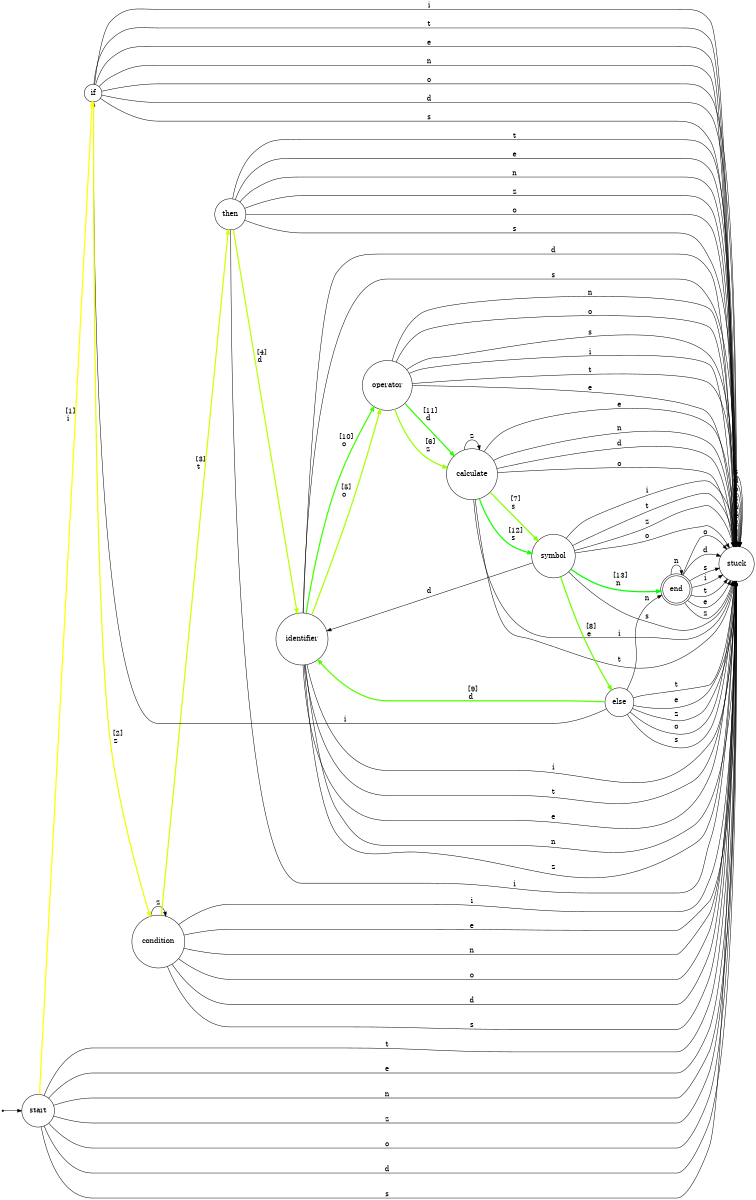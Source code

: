 digraph {
	ranksep=0.5 size="8, 8"
	rankdir=LR
	Initial [label="" fontsize=14.0 shape=point]
	calculate [fontsize=14.0 shape=circle]
	condition [fontsize=14.0 shape=circle]
	else [fontsize=14.0 shape=circle]
	end [fontsize=14.0 shape=doublecircle]
	identifier [fontsize=14.0 shape=circle]
	if [fontsize=14.0 shape=circle]
	operator [fontsize=14.0 shape=circle]
	start [fontsize=14.0 shape=circle]
	stuck [fontsize=14.0 shape=circle]
	symbol [fontsize=14.0 shape=circle]
	then [fontsize=14.0 shape=circle]
	Initial -> start [arrowsize=0.85]
	start -> if [label=" [1]
i " arrowsize=0.85 color="#ffff00" fontsize=14.0 penwidth=2.5]
	if -> condition [label=" [2]
z " arrowsize=0.85 color="#eaff00" fontsize=14.0 penwidth=2.5]
	condition -> then [label=" [3]
t " arrowsize=0.85 color="#d5ff00" fontsize=14.0 penwidth=2.5]
	then -> identifier [label=" [4]
d " arrowsize=0.85 color="#bfff00" fontsize=14.0 penwidth=2.5]
	identifier -> operator [label=" [5]
o " arrowsize=0.85 color="#aaff00" fontsize=14.0 penwidth=2.5]
	operator -> calculate [label=" [6]
z " arrowsize=0.85 color="#95ff00" fontsize=14.0 penwidth=2.5]
	calculate -> symbol [label=" [7]
s " arrowsize=0.85 color="#80ff00" fontsize=14.0 penwidth=2.5]
	symbol -> else [label=" [8]
e " arrowsize=0.85 color="#6aff00" fontsize=14.0 penwidth=2.5]
	else -> identifier [label=" [9]
d " arrowsize=0.85 color="#55ff00" fontsize=14.0 penwidth=2.5]
	identifier -> operator [label=" [10]
o " arrowsize=0.85 color="#40ff00" fontsize=14.0 penwidth=2.5]
	operator -> calculate [label=" [11]
d " arrowsize=0.85 color="#2bff00" fontsize=14.0 penwidth=2.5]
	calculate -> symbol [label=" [12]
s " arrowsize=0.85 color="#15ff00" fontsize=14.0 penwidth=2.5]
	symbol -> end [label=" [13]
n " arrowsize=0.85 color="#00ff00" fontsize=14.0 penwidth=2.5]
	start -> stuck [label=" t " arrowsize=0.85 fontsize=14.0]
	start -> stuck [label=" e " arrowsize=0.85 fontsize=14.0]
	start -> stuck [label=" n " arrowsize=0.85 fontsize=14.0]
	start -> stuck [label=" z " arrowsize=0.85 fontsize=14.0]
	start -> stuck [label=" o " arrowsize=0.85 fontsize=14.0]
	start -> stuck [label=" d " arrowsize=0.85 fontsize=14.0]
	start -> stuck [label=" s " arrowsize=0.85 fontsize=14.0]
	if -> stuck [label=" i " arrowsize=0.85 fontsize=14.0]
	if -> stuck [label=" t " arrowsize=0.85 fontsize=14.0]
	if -> stuck [label=" e " arrowsize=0.85 fontsize=14.0]
	if -> stuck [label=" n " arrowsize=0.85 fontsize=14.0]
	if -> stuck [label=" o " arrowsize=0.85 fontsize=14.0]
	if -> stuck [label=" d " arrowsize=0.85 fontsize=14.0]
	if -> stuck [label=" s " arrowsize=0.85 fontsize=14.0]
	then -> stuck [label=" i " arrowsize=0.85 fontsize=14.0]
	then -> stuck [label=" t " arrowsize=0.85 fontsize=14.0]
	then -> stuck [label=" e " arrowsize=0.85 fontsize=14.0]
	then -> stuck [label=" n " arrowsize=0.85 fontsize=14.0]
	then -> stuck [label=" z " arrowsize=0.85 fontsize=14.0]
	then -> stuck [label=" o " arrowsize=0.85 fontsize=14.0]
	then -> stuck [label=" s " arrowsize=0.85 fontsize=14.0]
	else -> if [label=" i " arrowsize=0.85 fontsize=14.0]
	else -> stuck [label=" t " arrowsize=0.85 fontsize=14.0]
	else -> stuck [label=" e " arrowsize=0.85 fontsize=14.0]
	else -> end [label=" n " arrowsize=0.85 fontsize=14.0]
	else -> stuck [label=" z " arrowsize=0.85 fontsize=14.0]
	else -> stuck [label=" o " arrowsize=0.85 fontsize=14.0]
	else -> stuck [label=" s " arrowsize=0.85 fontsize=14.0]
	end -> stuck [label=" i " arrowsize=0.85 fontsize=14.0]
	end -> stuck [label=" t " arrowsize=0.85 fontsize=14.0]
	end -> stuck [label=" e " arrowsize=0.85 fontsize=14.0]
	end -> end [label=" n " arrowsize=0.85 fontsize=14.0]
	end -> stuck [label=" z " arrowsize=0.85 fontsize=14.0]
	end -> stuck [label=" o " arrowsize=0.85 fontsize=14.0]
	end -> stuck [label=" d " arrowsize=0.85 fontsize=14.0]
	end -> stuck [label=" s " arrowsize=0.85 fontsize=14.0]
	stuck -> stuck [label=" i " arrowsize=0.85 fontsize=14.0]
	stuck -> stuck [label=" t " arrowsize=0.85 fontsize=14.0]
	stuck -> stuck [label=" e " arrowsize=0.85 fontsize=14.0]
	stuck -> stuck [label=" n " arrowsize=0.85 fontsize=14.0]
	stuck -> stuck [label=" z " arrowsize=0.85 fontsize=14.0]
	stuck -> stuck [label=" o " arrowsize=0.85 fontsize=14.0]
	stuck -> stuck [label=" d " arrowsize=0.85 fontsize=14.0]
	stuck -> stuck [label=" s " arrowsize=0.85 fontsize=14.0]
	condition -> stuck [label=" i " arrowsize=0.85 fontsize=14.0]
	condition -> condition [label=" z " arrowsize=0.85 fontsize=14.0]
	condition -> stuck [label=" e " arrowsize=0.85 fontsize=14.0]
	condition -> stuck [label=" n " arrowsize=0.85 fontsize=14.0]
	condition -> stuck [label=" o " arrowsize=0.85 fontsize=14.0]
	condition -> stuck [label=" d " arrowsize=0.85 fontsize=14.0]
	condition -> stuck [label=" s " arrowsize=0.85 fontsize=14.0]
	identifier -> stuck [label=" i " arrowsize=0.85 fontsize=14.0]
	identifier -> stuck [label=" t " arrowsize=0.85 fontsize=14.0]
	identifier -> stuck [label=" e " arrowsize=0.85 fontsize=14.0]
	identifier -> stuck [label=" n " arrowsize=0.85 fontsize=14.0]
	identifier -> stuck [label=" z " arrowsize=0.85 fontsize=14.0]
	identifier -> stuck [label=" d " arrowsize=0.85 fontsize=14.0]
	identifier -> stuck [label=" s " arrowsize=0.85 fontsize=14.0]
	operator -> stuck [label=" i " arrowsize=0.85 fontsize=14.0]
	operator -> stuck [label=" t " arrowsize=0.85 fontsize=14.0]
	operator -> stuck [label=" e " arrowsize=0.85 fontsize=14.0]
	operator -> stuck [label=" n " arrowsize=0.85 fontsize=14.0]
	operator -> stuck [label=" o " arrowsize=0.85 fontsize=14.0]
	operator -> stuck [label=" s " arrowsize=0.85 fontsize=14.0]
	calculate -> stuck [label=" i " arrowsize=0.85 fontsize=14.0]
	calculate -> stuck [label=" t " arrowsize=0.85 fontsize=14.0]
	calculate -> stuck [label=" e " arrowsize=0.85 fontsize=14.0]
	calculate -> stuck [label=" n " arrowsize=0.85 fontsize=14.0]
	calculate -> calculate [label=" z " arrowsize=0.85 fontsize=14.0]
	calculate -> stuck [label=" d " arrowsize=0.85 fontsize=14.0]
	calculate -> stuck [label=" o " arrowsize=0.85 fontsize=14.0]
	symbol -> stuck [label=" i " arrowsize=0.85 fontsize=14.0]
	symbol -> stuck [label=" t " arrowsize=0.85 fontsize=14.0]
	symbol -> stuck [label=" z " arrowsize=0.85 fontsize=14.0]
	symbol -> identifier [label=" d " arrowsize=0.85 fontsize=14.0]
	symbol -> stuck [label=" o " arrowsize=0.85 fontsize=14.0]
	symbol -> stuck [label=" s " arrowsize=0.85 fontsize=14.0]
}
